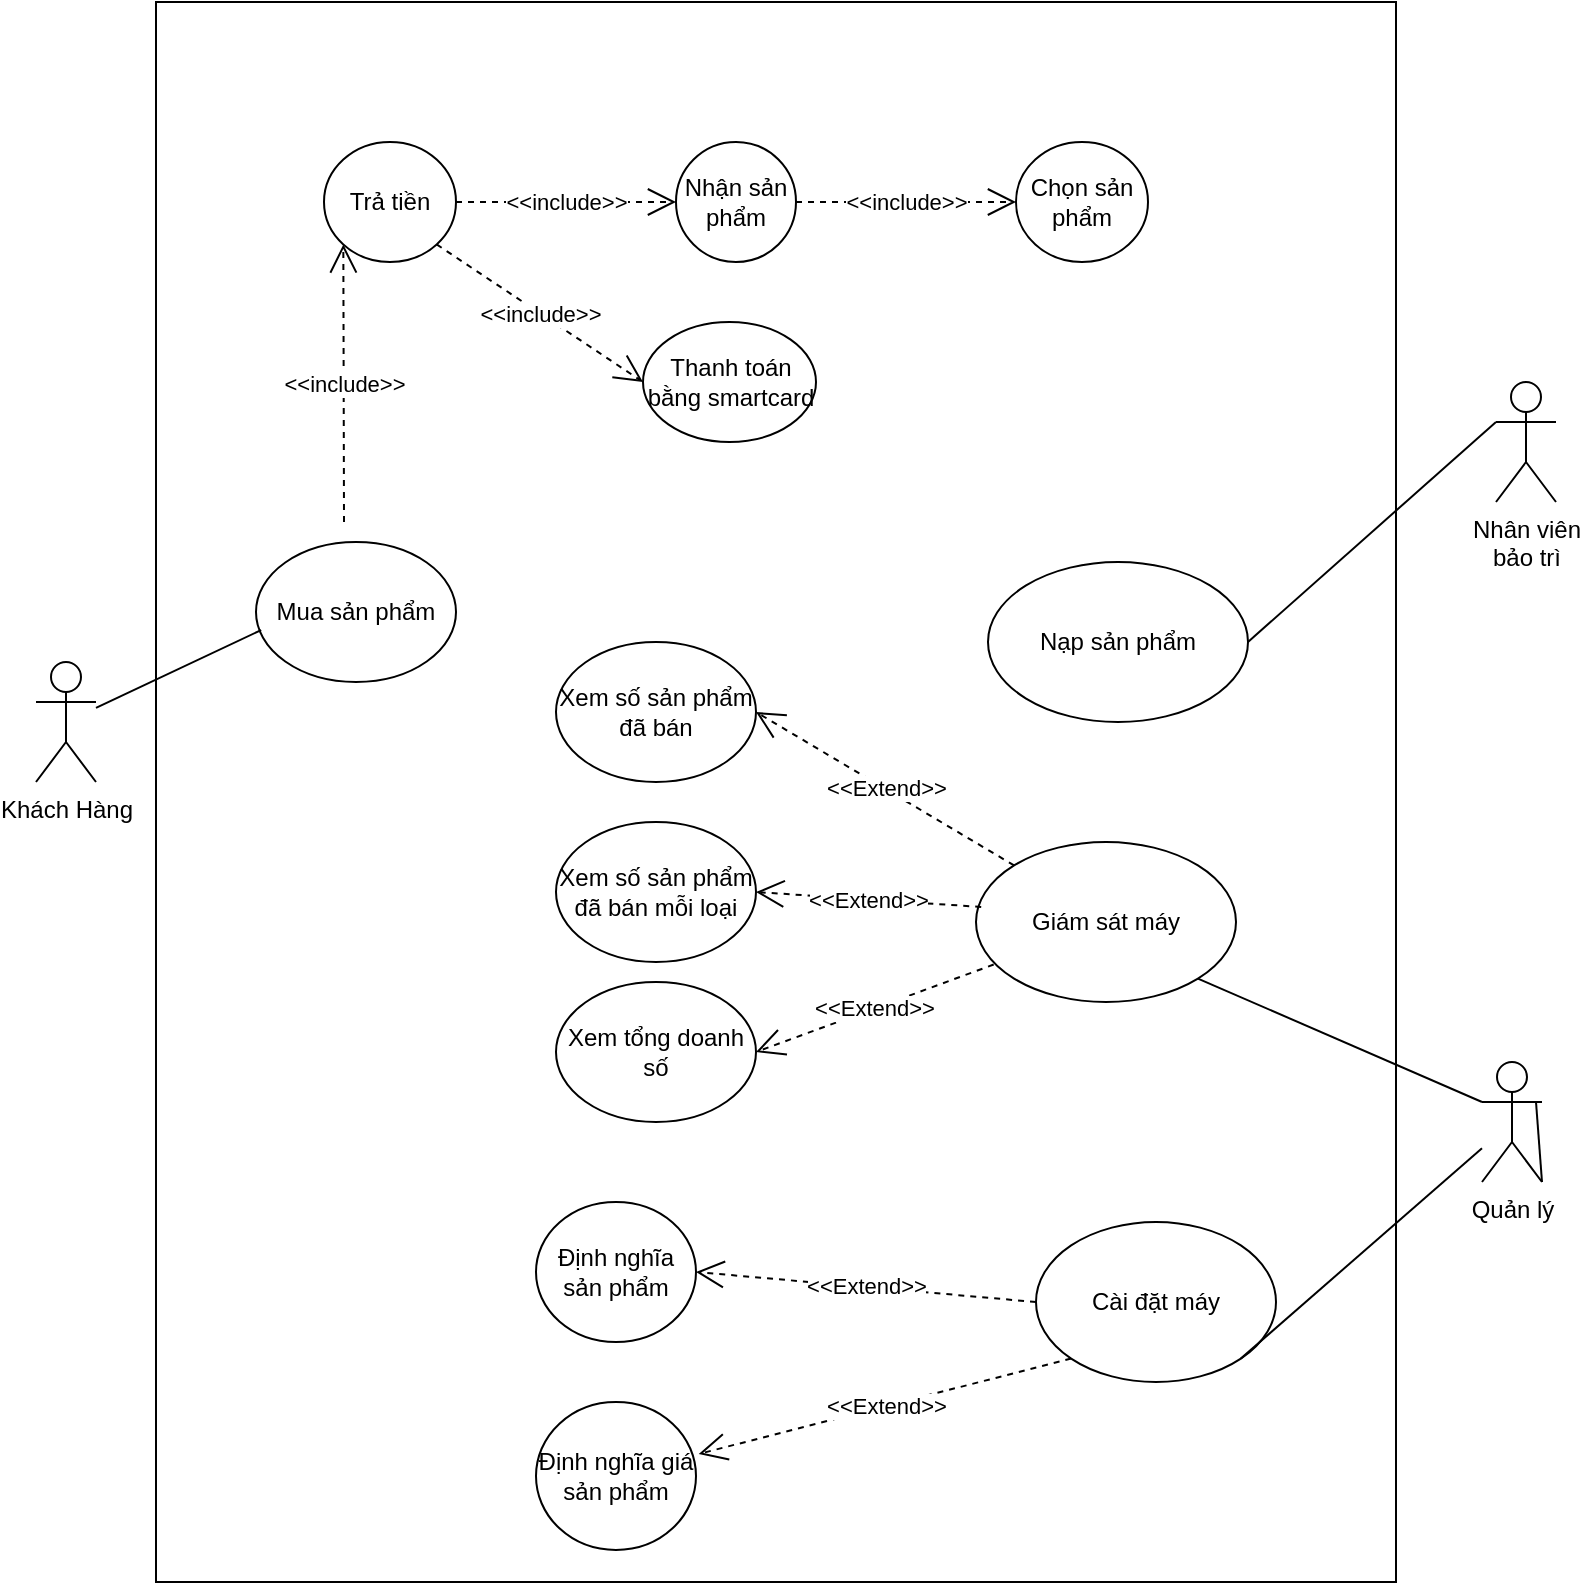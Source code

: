 <mxfile version="20.8.20" type="github">
  <diagram name="Trang-1" id="1fvKQeITgAMp1NTGySb4">
    <mxGraphModel dx="2171" dy="2413" grid="1" gridSize="10" guides="1" tooltips="1" connect="1" arrows="1" fold="1" page="1" pageScale="1" pageWidth="827" pageHeight="1169" math="0" shadow="0">
      <root>
        <mxCell id="0" />
        <mxCell id="1" parent="0" />
        <mxCell id="is1j8jJFaSuD51MKp72F-58" value="" style="rounded=0;whiteSpace=wrap;html=1;" vertex="1" parent="1">
          <mxGeometry x="107" y="-1130" width="620" height="790" as="geometry" />
        </mxCell>
        <mxCell id="is1j8jJFaSuD51MKp72F-59" value="Khách Hàng" style="shape=umlActor;verticalLabelPosition=bottom;verticalAlign=top;html=1;outlineConnect=0;" vertex="1" parent="1">
          <mxGeometry x="47" y="-800" width="30" height="60" as="geometry" />
        </mxCell>
        <mxCell id="is1j8jJFaSuD51MKp72F-60" value="Nhân viên&lt;br&gt;bảo trì" style="shape=umlActor;verticalLabelPosition=bottom;verticalAlign=top;html=1;outlineConnect=0;" vertex="1" parent="1">
          <mxGeometry x="777" y="-940" width="30" height="60" as="geometry" />
        </mxCell>
        <mxCell id="is1j8jJFaSuD51MKp72F-61" value="Mua sản phẩm" style="ellipse;whiteSpace=wrap;html=1;" vertex="1" parent="1">
          <mxGeometry x="157" y="-860" width="100" height="70" as="geometry" />
        </mxCell>
        <mxCell id="is1j8jJFaSuD51MKp72F-62" value="Nạp sản phẩm" style="ellipse;whiteSpace=wrap;html=1;" vertex="1" parent="1">
          <mxGeometry x="523" y="-850" width="130" height="80" as="geometry" />
        </mxCell>
        <mxCell id="is1j8jJFaSuD51MKp72F-63" value="Giám sát máy" style="ellipse;whiteSpace=wrap;html=1;" vertex="1" parent="1">
          <mxGeometry x="517" y="-710" width="130" height="80" as="geometry" />
        </mxCell>
        <mxCell id="is1j8jJFaSuD51MKp72F-64" value="Cài đặt máy" style="ellipse;whiteSpace=wrap;html=1;" vertex="1" parent="1">
          <mxGeometry x="547" y="-520" width="120" height="80" as="geometry" />
        </mxCell>
        <mxCell id="is1j8jJFaSuD51MKp72F-65" value="Nhận sản phẩm" style="ellipse;whiteSpace=wrap;html=1;" vertex="1" parent="1">
          <mxGeometry x="367" y="-1060" width="60" height="60" as="geometry" />
        </mxCell>
        <mxCell id="is1j8jJFaSuD51MKp72F-66" value="Chọn sản phẩm" style="ellipse;whiteSpace=wrap;html=1;" vertex="1" parent="1">
          <mxGeometry x="537" y="-1060" width="66" height="60" as="geometry" />
        </mxCell>
        <mxCell id="is1j8jJFaSuD51MKp72F-67" value="Trả tiền" style="ellipse;whiteSpace=wrap;html=1;" vertex="1" parent="1">
          <mxGeometry x="191" y="-1060" width="66" height="60" as="geometry" />
        </mxCell>
        <mxCell id="is1j8jJFaSuD51MKp72F-68" value="" style="endArrow=none;html=1;rounded=0;entryX=0;entryY=0.333;entryDx=0;entryDy=0;entryPerimeter=0;exitX=1;exitY=0.5;exitDx=0;exitDy=0;" edge="1" parent="1" source="is1j8jJFaSuD51MKp72F-62" target="is1j8jJFaSuD51MKp72F-60">
          <mxGeometry width="50" height="50" relative="1" as="geometry">
            <mxPoint x="677" y="-850" as="sourcePoint" />
            <mxPoint x="727" y="-900" as="targetPoint" />
          </mxGeometry>
        </mxCell>
        <mxCell id="is1j8jJFaSuD51MKp72F-69" value="&amp;lt;&amp;lt;include&amp;gt;&amp;gt;" style="endArrow=open;endSize=12;dashed=1;html=1;rounded=0;entryX=0;entryY=1;entryDx=0;entryDy=0;" edge="1" parent="1" target="is1j8jJFaSuD51MKp72F-67">
          <mxGeometry x="-0.008" width="160" relative="1" as="geometry">
            <mxPoint x="201" y="-870" as="sourcePoint" />
            <mxPoint x="407" y="-840" as="targetPoint" />
            <mxPoint as="offset" />
          </mxGeometry>
        </mxCell>
        <mxCell id="is1j8jJFaSuD51MKp72F-70" value="&amp;lt;&amp;lt;include&amp;gt;&amp;gt;" style="endArrow=open;endSize=12;dashed=1;html=1;rounded=0;exitX=1;exitY=0.5;exitDx=0;exitDy=0;" edge="1" parent="1" source="is1j8jJFaSuD51MKp72F-67" target="is1j8jJFaSuD51MKp72F-65">
          <mxGeometry width="160" relative="1" as="geometry">
            <mxPoint x="356" y="-930" as="sourcePoint" />
            <mxPoint x="431" y="-959" as="targetPoint" />
          </mxGeometry>
        </mxCell>
        <mxCell id="is1j8jJFaSuD51MKp72F-71" value="&amp;lt;&amp;lt;include&amp;gt;&amp;gt;" style="endArrow=open;endSize=12;dashed=1;html=1;rounded=0;exitX=1;exitY=0.5;exitDx=0;exitDy=0;entryX=0;entryY=0.5;entryDx=0;entryDy=0;" edge="1" parent="1" source="is1j8jJFaSuD51MKp72F-65" target="is1j8jJFaSuD51MKp72F-66">
          <mxGeometry width="160" relative="1" as="geometry">
            <mxPoint x="373" y="-911" as="sourcePoint" />
            <mxPoint x="398" y="-991" as="targetPoint" />
          </mxGeometry>
        </mxCell>
        <mxCell id="is1j8jJFaSuD51MKp72F-72" value="" style="endArrow=none;html=1;rounded=0;entryX=0.026;entryY=0.629;entryDx=0;entryDy=0;entryPerimeter=0;" edge="1" parent="1" source="is1j8jJFaSuD51MKp72F-59" target="is1j8jJFaSuD51MKp72F-61">
          <mxGeometry width="50" height="50" relative="1" as="geometry">
            <mxPoint x="277" y="-650" as="sourcePoint" />
            <mxPoint x="327" y="-700" as="targetPoint" />
          </mxGeometry>
        </mxCell>
        <mxCell id="is1j8jJFaSuD51MKp72F-73" value="&amp;lt;&amp;lt;Extend&amp;gt;&amp;gt;" style="endArrow=open;endSize=12;dashed=1;html=1;rounded=0;exitX=0;exitY=0.5;exitDx=0;exitDy=0;entryX=1;entryY=0.5;entryDx=0;entryDy=0;" edge="1" parent="1" source="is1j8jJFaSuD51MKp72F-64" target="is1j8jJFaSuD51MKp72F-74">
          <mxGeometry width="160" relative="1" as="geometry">
            <mxPoint x="537" y="-561" as="sourcePoint" />
            <mxPoint x="542.287" y="-650.351" as="targetPoint" />
          </mxGeometry>
        </mxCell>
        <mxCell id="is1j8jJFaSuD51MKp72F-74" value="Định nghĩa sản phẩm" style="ellipse;whiteSpace=wrap;html=1;" vertex="1" parent="1">
          <mxGeometry x="297" y="-530" width="80" height="70" as="geometry" />
        </mxCell>
        <mxCell id="is1j8jJFaSuD51MKp72F-75" value="Định nghĩa giá sản phẩm" style="ellipse;whiteSpace=wrap;html=1;" vertex="1" parent="1">
          <mxGeometry x="297" y="-430" width="80" height="74" as="geometry" />
        </mxCell>
        <mxCell id="is1j8jJFaSuD51MKp72F-76" value="&amp;lt;&amp;lt;Extend&amp;gt;&amp;gt;" style="endArrow=open;endSize=12;dashed=1;html=1;rounded=0;exitX=0;exitY=1;exitDx=0;exitDy=0;entryX=1.017;entryY=0.351;entryDx=0;entryDy=0;entryPerimeter=0;" edge="1" parent="1" source="is1j8jJFaSuD51MKp72F-64" target="is1j8jJFaSuD51MKp72F-75">
          <mxGeometry width="160" relative="1" as="geometry">
            <mxPoint x="565" y="-548" as="sourcePoint" />
            <mxPoint x="475" y="-607" as="targetPoint" />
          </mxGeometry>
        </mxCell>
        <mxCell id="is1j8jJFaSuD51MKp72F-78" value="" style="endArrow=none;html=1;rounded=0;exitX=1;exitY=1;exitDx=0;exitDy=0;startArrow=none;" edge="1" parent="1" source="is1j8jJFaSuD51MKp72F-77">
          <mxGeometry width="50" height="50" relative="1" as="geometry">
            <mxPoint x="660" y="-547" as="sourcePoint" />
            <mxPoint x="797" y="-580" as="targetPoint" />
          </mxGeometry>
        </mxCell>
        <mxCell id="is1j8jJFaSuD51MKp72F-79" value="" style="endArrow=none;html=1;rounded=0;entryX=0;entryY=0.333;entryDx=0;entryDy=0;entryPerimeter=0;exitX=1;exitY=1;exitDx=0;exitDy=0;" edge="1" parent="1" source="is1j8jJFaSuD51MKp72F-63" target="is1j8jJFaSuD51MKp72F-77">
          <mxGeometry width="50" height="50" relative="1" as="geometry">
            <mxPoint x="647" y="-662" as="sourcePoint" />
            <mxPoint x="815" y="-720" as="targetPoint" />
          </mxGeometry>
        </mxCell>
        <mxCell id="is1j8jJFaSuD51MKp72F-80" value="&amp;lt;&amp;lt;Extend&amp;gt;&amp;gt;" style="endArrow=open;endSize=12;dashed=1;html=1;rounded=0;exitX=0.02;exitY=0.406;exitDx=0;exitDy=0;entryX=1;entryY=0.5;entryDx=0;entryDy=0;exitPerimeter=0;" edge="1" parent="1" source="is1j8jJFaSuD51MKp72F-63" target="is1j8jJFaSuD51MKp72F-82">
          <mxGeometry width="160" relative="1" as="geometry">
            <mxPoint x="517" y="-672" as="sourcePoint" />
            <mxPoint x="427" y="-668" as="targetPoint" />
          </mxGeometry>
        </mxCell>
        <mxCell id="is1j8jJFaSuD51MKp72F-81" value="Xem số sản phẩm đã bán" style="ellipse;whiteSpace=wrap;html=1;" vertex="1" parent="1">
          <mxGeometry x="307" y="-810" width="100" height="70" as="geometry" />
        </mxCell>
        <mxCell id="is1j8jJFaSuD51MKp72F-82" value="Xem số sản phẩm đã bán mỗi loại" style="ellipse;whiteSpace=wrap;html=1;" vertex="1" parent="1">
          <mxGeometry x="307" y="-720" width="100" height="70" as="geometry" />
        </mxCell>
        <mxCell id="is1j8jJFaSuD51MKp72F-83" value="Xem tổng doanh số" style="ellipse;whiteSpace=wrap;html=1;" vertex="1" parent="1">
          <mxGeometry x="307" y="-640" width="100" height="70" as="geometry" />
        </mxCell>
        <mxCell id="is1j8jJFaSuD51MKp72F-84" value="&amp;lt;&amp;lt;Extend&amp;gt;&amp;gt;" style="endArrow=open;endSize=12;dashed=1;html=1;rounded=0;exitX=0.068;exitY=0.766;exitDx=0;exitDy=0;entryX=1;entryY=0.5;entryDx=0;entryDy=0;exitPerimeter=0;" edge="1" parent="1" source="is1j8jJFaSuD51MKp72F-63" target="is1j8jJFaSuD51MKp72F-83">
          <mxGeometry x="0.006" width="160" relative="1" as="geometry">
            <mxPoint x="527" y="-662" as="sourcePoint" />
            <mxPoint x="417" y="-675" as="targetPoint" />
            <mxPoint as="offset" />
          </mxGeometry>
        </mxCell>
        <mxCell id="is1j8jJFaSuD51MKp72F-85" value="&amp;lt;&amp;lt;Extend&amp;gt;&amp;gt;" style="endArrow=open;endSize=12;dashed=1;html=1;rounded=0;exitX=0;exitY=0;exitDx=0;exitDy=0;entryX=1;entryY=0.5;entryDx=0;entryDy=0;" edge="1" parent="1" source="is1j8jJFaSuD51MKp72F-63" target="is1j8jJFaSuD51MKp72F-81">
          <mxGeometry width="160" relative="1" as="geometry">
            <mxPoint x="546" y="-777" as="sourcePoint" />
            <mxPoint x="417" y="-740" as="targetPoint" />
          </mxGeometry>
        </mxCell>
        <mxCell id="is1j8jJFaSuD51MKp72F-86" value="&amp;lt;&amp;lt;include&amp;gt;&amp;gt;" style="endArrow=open;endSize=12;dashed=1;html=1;rounded=0;exitX=1;exitY=1;exitDx=0;exitDy=0;entryX=0;entryY=0.5;entryDx=0;entryDy=0;" edge="1" parent="1" source="is1j8jJFaSuD51MKp72F-67" target="is1j8jJFaSuD51MKp72F-87">
          <mxGeometry width="160" relative="1" as="geometry">
            <mxPoint x="257" y="-790" as="sourcePoint" />
            <mxPoint x="417" y="-790" as="targetPoint" />
          </mxGeometry>
        </mxCell>
        <mxCell id="is1j8jJFaSuD51MKp72F-87" value="Thanh toán bằng smartcard" style="ellipse;whiteSpace=wrap;html=1;" vertex="1" parent="1">
          <mxGeometry x="350.5" y="-970" width="86.5" height="60" as="geometry" />
        </mxCell>
        <mxCell id="is1j8jJFaSuD51MKp72F-88" value="" style="endArrow=none;html=1;rounded=0;exitX=1;exitY=1;exitDx=0;exitDy=0;" edge="1" parent="1" source="is1j8jJFaSuD51MKp72F-64" target="is1j8jJFaSuD51MKp72F-77">
          <mxGeometry width="50" height="50" relative="1" as="geometry">
            <mxPoint x="649" y="-452" as="sourcePoint" />
            <mxPoint x="797" y="-580" as="targetPoint" />
          </mxGeometry>
        </mxCell>
        <mxCell id="is1j8jJFaSuD51MKp72F-77" value="Quản lý" style="shape=umlActor;verticalLabelPosition=bottom;verticalAlign=top;html=1;outlineConnect=0;" vertex="1" parent="1">
          <mxGeometry x="770" y="-600" width="30" height="60" as="geometry" />
        </mxCell>
      </root>
    </mxGraphModel>
  </diagram>
</mxfile>
